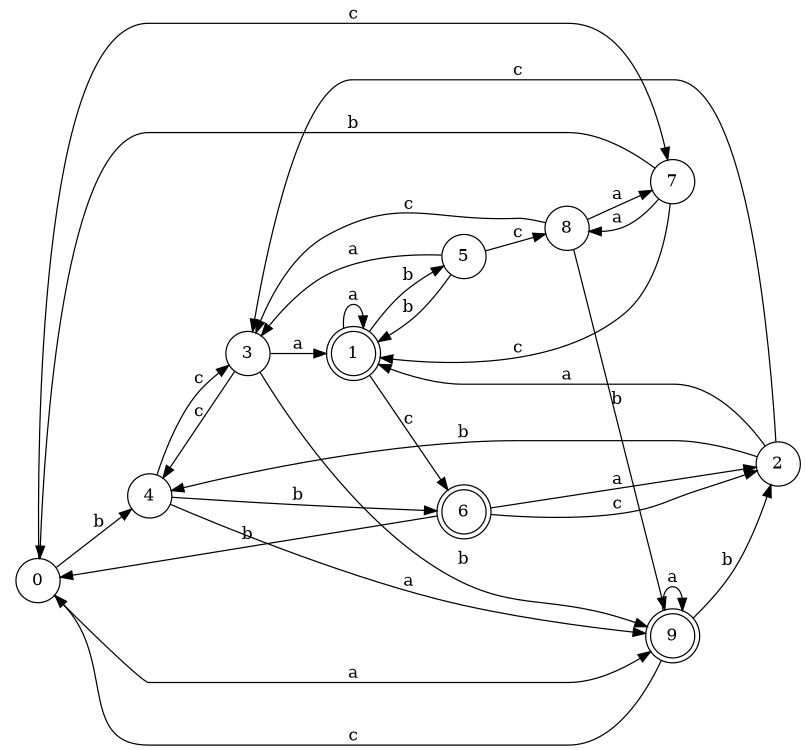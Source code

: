 digraph n8_10 {
__start0 [label="" shape="none"];

rankdir=LR;
size="8,5";

s0 [style="filled", color="black", fillcolor="white" shape="circle", label="0"];
s1 [style="rounded,filled", color="black", fillcolor="white" shape="doublecircle", label="1"];
s2 [style="filled", color="black", fillcolor="white" shape="circle", label="2"];
s3 [style="filled", color="black", fillcolor="white" shape="circle", label="3"];
s4 [style="filled", color="black", fillcolor="white" shape="circle", label="4"];
s5 [style="filled", color="black", fillcolor="white" shape="circle", label="5"];
s6 [style="rounded,filled", color="black", fillcolor="white" shape="doublecircle", label="6"];
s7 [style="filled", color="black", fillcolor="white" shape="circle", label="7"];
s8 [style="filled", color="black", fillcolor="white" shape="circle", label="8"];
s9 [style="rounded,filled", color="black", fillcolor="white" shape="doublecircle", label="9"];
s0 -> s9 [label="a"];
s0 -> s4 [label="b"];
s0 -> s7 [label="c"];
s1 -> s1 [label="a"];
s1 -> s5 [label="b"];
s1 -> s6 [label="c"];
s2 -> s1 [label="a"];
s2 -> s4 [label="b"];
s2 -> s3 [label="c"];
s3 -> s1 [label="a"];
s3 -> s9 [label="b"];
s3 -> s4 [label="c"];
s4 -> s9 [label="a"];
s4 -> s6 [label="b"];
s4 -> s3 [label="c"];
s5 -> s3 [label="a"];
s5 -> s1 [label="b"];
s5 -> s8 [label="c"];
s6 -> s2 [label="a"];
s6 -> s0 [label="b"];
s6 -> s2 [label="c"];
s7 -> s8 [label="a"];
s7 -> s0 [label="b"];
s7 -> s1 [label="c"];
s8 -> s7 [label="a"];
s8 -> s9 [label="b"];
s8 -> s3 [label="c"];
s9 -> s9 [label="a"];
s9 -> s2 [label="b"];
s9 -> s0 [label="c"];

}